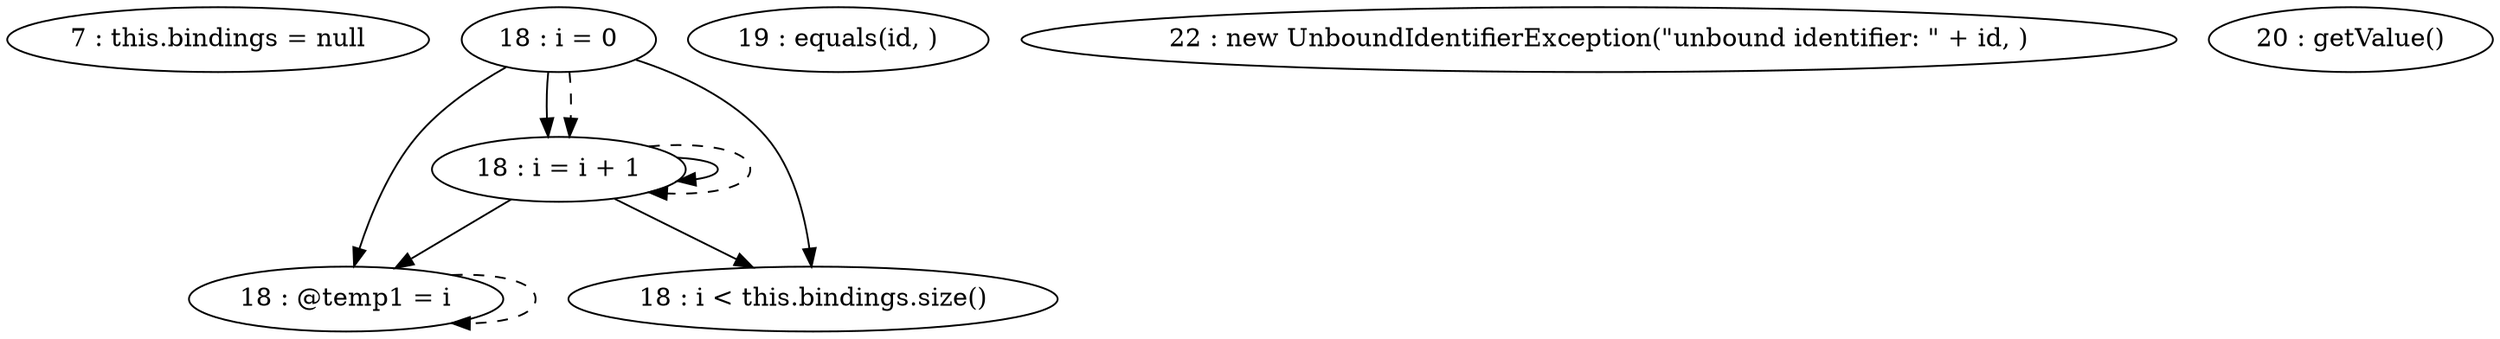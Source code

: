 digraph G {
"7 : this.bindings = null"
"18 : i = 0"
"18 : i = 0" -> "18 : @temp1 = i"
"18 : i = 0" -> "18 : i < this.bindings.size()"
"18 : i = 0" -> "18 : i = i + 1"
"18 : i = 0" -> "18 : i = i + 1" [style=dashed]
"18 : i < this.bindings.size()"
"19 : equals(id, )"
"22 : new UnboundIdentifierException(\"unbound identifier: \" + id, )"
"20 : getValue()"
"18 : @temp1 = i"
"18 : @temp1 = i" -> "18 : @temp1 = i" [style=dashed]
"18 : i = i + 1"
"18 : i = i + 1" -> "18 : @temp1 = i"
"18 : i = i + 1" -> "18 : i < this.bindings.size()"
"18 : i = i + 1" -> "18 : i = i + 1"
"18 : i = i + 1" -> "18 : i = i + 1" [style=dashed]
}